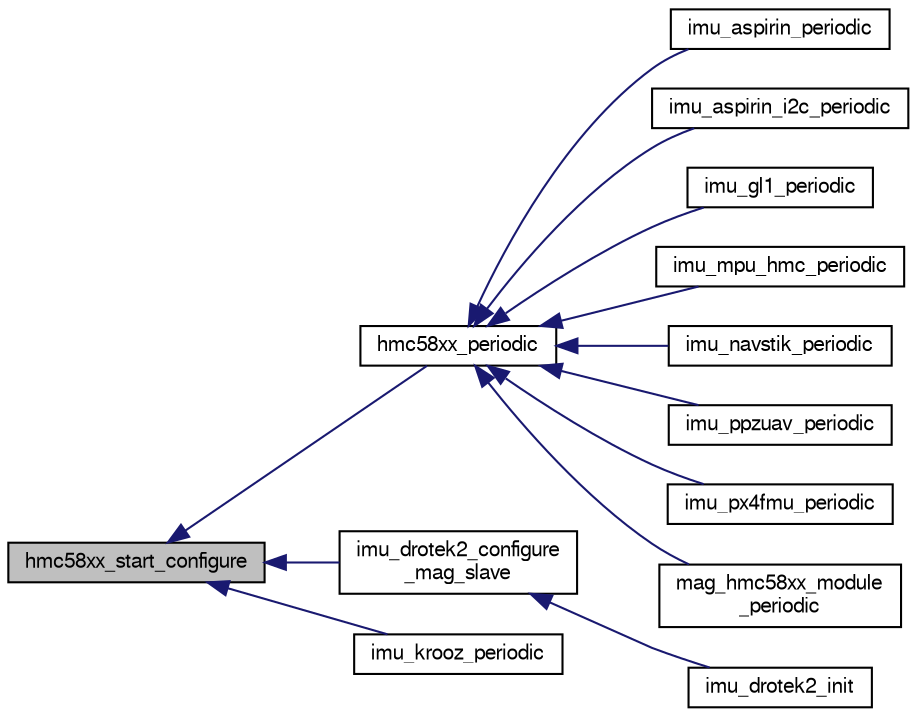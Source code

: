 digraph "hmc58xx_start_configure"
{
  edge [fontname="FreeSans",fontsize="10",labelfontname="FreeSans",labelfontsize="10"];
  node [fontname="FreeSans",fontsize="10",shape=record];
  rankdir="LR";
  Node1 [label="hmc58xx_start_configure",height=0.2,width=0.4,color="black", fillcolor="grey75", style="filled", fontcolor="black"];
  Node1 -> Node2 [dir="back",color="midnightblue",fontsize="10",style="solid",fontname="FreeSans"];
  Node2 [label="hmc58xx_periodic",height=0.2,width=0.4,color="black", fillcolor="white", style="filled",URL="$hmc58xx_8h.html#a353064a5a9c6b47a14f4b9543545b4ec",tooltip="convenience function: read or start configuration if not already initialized "];
  Node2 -> Node3 [dir="back",color="midnightblue",fontsize="10",style="solid",fontname="FreeSans"];
  Node3 [label="imu_aspirin_periodic",height=0.2,width=0.4,color="black", fillcolor="white", style="filled",URL="$imu__aspirin_8h.html#a899ff5dcdf1a63ce7cef76a773644414"];
  Node2 -> Node4 [dir="back",color="midnightblue",fontsize="10",style="solid",fontname="FreeSans"];
  Node4 [label="imu_aspirin_i2c_periodic",height=0.2,width=0.4,color="black", fillcolor="white", style="filled",URL="$imu__aspirin__i2c_8h.html#ab4ede1af9369615ad72a3409e9b93312"];
  Node2 -> Node5 [dir="back",color="midnightblue",fontsize="10",style="solid",fontname="FreeSans"];
  Node5 [label="imu_gl1_periodic",height=0.2,width=0.4,color="black", fillcolor="white", style="filled",URL="$imu__gl1_8h.html#a80f3bffaf9eb81ccbca95d0c5b8ae5ef"];
  Node2 -> Node6 [dir="back",color="midnightblue",fontsize="10",style="solid",fontname="FreeSans"];
  Node6 [label="imu_mpu_hmc_periodic",height=0.2,width=0.4,color="black", fillcolor="white", style="filled",URL="$imu__mpu6000__hmc5883_8h.html#ab0ea581dde7834254f66b8b22779dda4"];
  Node2 -> Node7 [dir="back",color="midnightblue",fontsize="10",style="solid",fontname="FreeSans"];
  Node7 [label="imu_navstik_periodic",height=0.2,width=0.4,color="black", fillcolor="white", style="filled",URL="$imu__navstik_8h.html#a19ff9d9f362cbf94e37d4b360f13fd90",tooltip="Handle all the periodic tasks of the Navstik IMU components. "];
  Node2 -> Node8 [dir="back",color="midnightblue",fontsize="10",style="solid",fontname="FreeSans"];
  Node8 [label="imu_ppzuav_periodic",height=0.2,width=0.4,color="black", fillcolor="white", style="filled",URL="$imu__ppzuav_8h.html#afbf52c3be36028130e67112844bc3601"];
  Node2 -> Node9 [dir="back",color="midnightblue",fontsize="10",style="solid",fontname="FreeSans"];
  Node9 [label="imu_px4fmu_periodic",height=0.2,width=0.4,color="black", fillcolor="white", style="filled",URL="$imu__px4fmu_8h.html#a893edbe61de3b2e98d781fcc16f8fabe"];
  Node2 -> Node10 [dir="back",color="midnightblue",fontsize="10",style="solid",fontname="FreeSans"];
  Node10 [label="mag_hmc58xx_module\l_periodic",height=0.2,width=0.4,color="black", fillcolor="white", style="filled",URL="$mag__hmc58xx_8h.html#a2e48d1806ea88022ff1f1c8b01b53f42"];
  Node1 -> Node11 [dir="back",color="midnightblue",fontsize="10",style="solid",fontname="FreeSans"];
  Node11 [label="imu_drotek2_configure\l_mag_slave",height=0.2,width=0.4,color="black", fillcolor="white", style="filled",URL="$imu__drotek__10dof__v2_8h.html#aa6fe8a1d331fefd7ce125c55154d14c5",tooltip="callback function to configure hmc5883 mag "];
  Node11 -> Node12 [dir="back",color="midnightblue",fontsize="10",style="solid",fontname="FreeSans"];
  Node12 [label="imu_drotek2_init",height=0.2,width=0.4,color="black", fillcolor="white", style="filled",URL="$imu__drotek__10dof__v2_8h.html#ab4e104d71e6fd268fac6b2a1b383be26"];
  Node1 -> Node13 [dir="back",color="midnightblue",fontsize="10",style="solid",fontname="FreeSans"];
  Node13 [label="imu_krooz_periodic",height=0.2,width=0.4,color="black", fillcolor="white", style="filled",URL="$imu__krooz__memsic_8h.html#ab08778663ab0f652f6b5ffa063a71407"];
}
